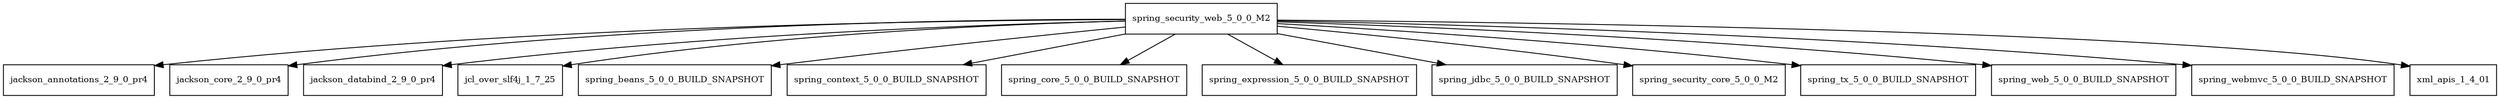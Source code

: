 digraph spring_security_web_5_0_0_M2_dependencies {
  node [shape = box, fontsize=10.0];
  spring_security_web_5_0_0_M2 -> jackson_annotations_2_9_0_pr4;
  spring_security_web_5_0_0_M2 -> jackson_core_2_9_0_pr4;
  spring_security_web_5_0_0_M2 -> jackson_databind_2_9_0_pr4;
  spring_security_web_5_0_0_M2 -> jcl_over_slf4j_1_7_25;
  spring_security_web_5_0_0_M2 -> spring_beans_5_0_0_BUILD_SNAPSHOT;
  spring_security_web_5_0_0_M2 -> spring_context_5_0_0_BUILD_SNAPSHOT;
  spring_security_web_5_0_0_M2 -> spring_core_5_0_0_BUILD_SNAPSHOT;
  spring_security_web_5_0_0_M2 -> spring_expression_5_0_0_BUILD_SNAPSHOT;
  spring_security_web_5_0_0_M2 -> spring_jdbc_5_0_0_BUILD_SNAPSHOT;
  spring_security_web_5_0_0_M2 -> spring_security_core_5_0_0_M2;
  spring_security_web_5_0_0_M2 -> spring_tx_5_0_0_BUILD_SNAPSHOT;
  spring_security_web_5_0_0_M2 -> spring_web_5_0_0_BUILD_SNAPSHOT;
  spring_security_web_5_0_0_M2 -> spring_webmvc_5_0_0_BUILD_SNAPSHOT;
  spring_security_web_5_0_0_M2 -> xml_apis_1_4_01;
}

